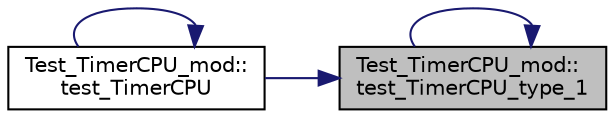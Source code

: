 digraph "Test_TimerCPU_mod::test_TimerCPU_type_1"
{
 // LATEX_PDF_SIZE
  edge [fontname="Helvetica",fontsize="10",labelfontname="Helvetica",labelfontsize="10"];
  node [fontname="Helvetica",fontsize="10",shape=record];
  rankdir="RL";
  Node1 [label="Test_TimerCPU_mod::\ltest_TimerCPU_type_1",height=0.2,width=0.4,color="black", fillcolor="grey75", style="filled", fontcolor="black",tooltip=" "];
  Node1 -> Node2 [dir="back",color="midnightblue",fontsize="10",style="solid",fontname="Helvetica"];
  Node2 [label="Test_TimerCPU_mod::\ltest_TimerCPU",height=0.2,width=0.4,color="black", fillcolor="white", style="filled",URL="$namespaceTest__TimerCPU__mod.html#a1e60a552fd29721974a7d6fb3389ce47",tooltip=" "];
  Node2 -> Node2 [dir="back",color="midnightblue",fontsize="10",style="solid",fontname="Helvetica"];
  Node1 -> Node1 [dir="back",color="midnightblue",fontsize="10",style="solid",fontname="Helvetica"];
}
